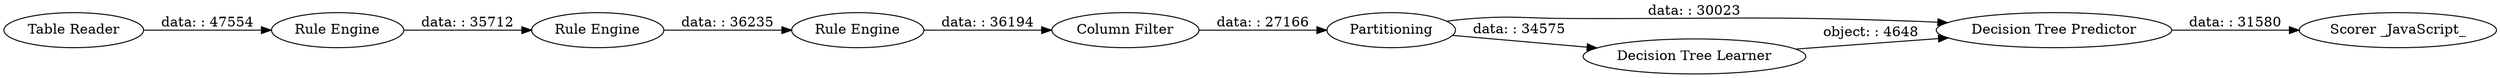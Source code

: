 digraph {
	"-9117097042534233598_38" [label=Partitioning]
	"-9117097042534233598_35" [label="Rule Engine"]
	"-9117097042534233598_41" [label="Decision Tree Predictor"]
	"-9117097042534233598_36" [label="Rule Engine"]
	"-9117097042534233598_2" [label="Table Reader"]
	"-9117097042534233598_31" [label="Column Filter"]
	"-9117097042534233598_39" [label="Decision Tree Learner"]
	"-9117097042534233598_30" [label="Rule Engine"]
	"-9117097042534233598_40" [label="Scorer _JavaScript_"]
	"-9117097042534233598_31" -> "-9117097042534233598_38" [label="data: : 27166"]
	"-9117097042534233598_38" -> "-9117097042534233598_41" [label="data: : 30023"]
	"-9117097042534233598_36" -> "-9117097042534233598_31" [label="data: : 36194"]
	"-9117097042534233598_35" -> "-9117097042534233598_36" [label="data: : 36235"]
	"-9117097042534233598_39" -> "-9117097042534233598_41" [label="object: : 4648"]
	"-9117097042534233598_38" -> "-9117097042534233598_39" [label="data: : 34575"]
	"-9117097042534233598_2" -> "-9117097042534233598_30" [label="data: : 47554"]
	"-9117097042534233598_41" -> "-9117097042534233598_40" [label="data: : 31580"]
	"-9117097042534233598_30" -> "-9117097042534233598_35" [label="data: : 35712"]
	rankdir=LR
}
